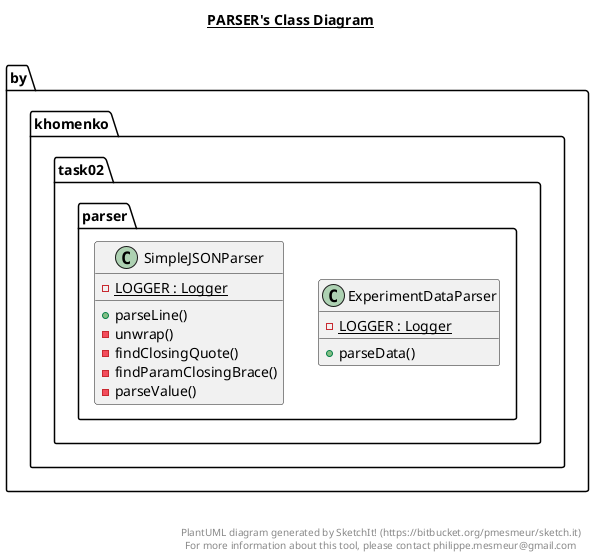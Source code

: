 @startuml

title __PARSER's Class Diagram__\n

  package by.khomenko.task02.parser {
    class ExperimentDataParser {
        {static} - LOGGER : Logger
        + parseData()
    }
  }
  

  package by.khomenko.task02.parser {
    class SimpleJSONParser {
        {static} - LOGGER : Logger
        + parseLine()
        - unwrap()
        - findClosingQuote()
        - findParamClosingBrace()
        - parseValue()
    }
  }
  



right footer


PlantUML diagram generated by SketchIt! (https://bitbucket.org/pmesmeur/sketch.it)
For more information about this tool, please contact philippe.mesmeur@gmail.com
endfooter

@enduml
